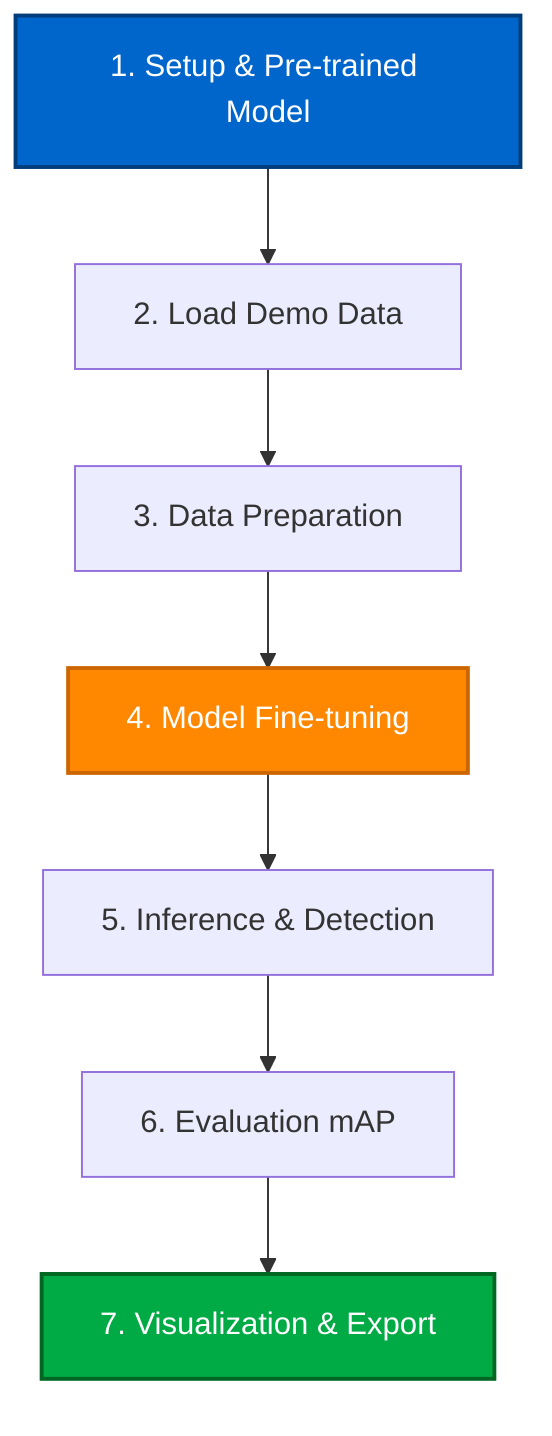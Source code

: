 flowchart TD
    A[1. Setup & Pre-trained Model] --> B[2. Load Demo Data]
    B --> C[3. Data Preparation]
    C --> D[4. Model Fine-tuning]
    D --> E[5. Inference & Detection]
    E --> F[6. Evaluation mAP]
    F --> G[7. Visualization & Export]
    
    style A fill:#0066cc,stroke:#003d7a,stroke-width:2px,color:#fff
    style D fill:#ff8800,stroke:#cc6600,stroke-width:2px,color:#fff
    style G fill:#00aa44,stroke:#006622,stroke-width:2px,color:#fff